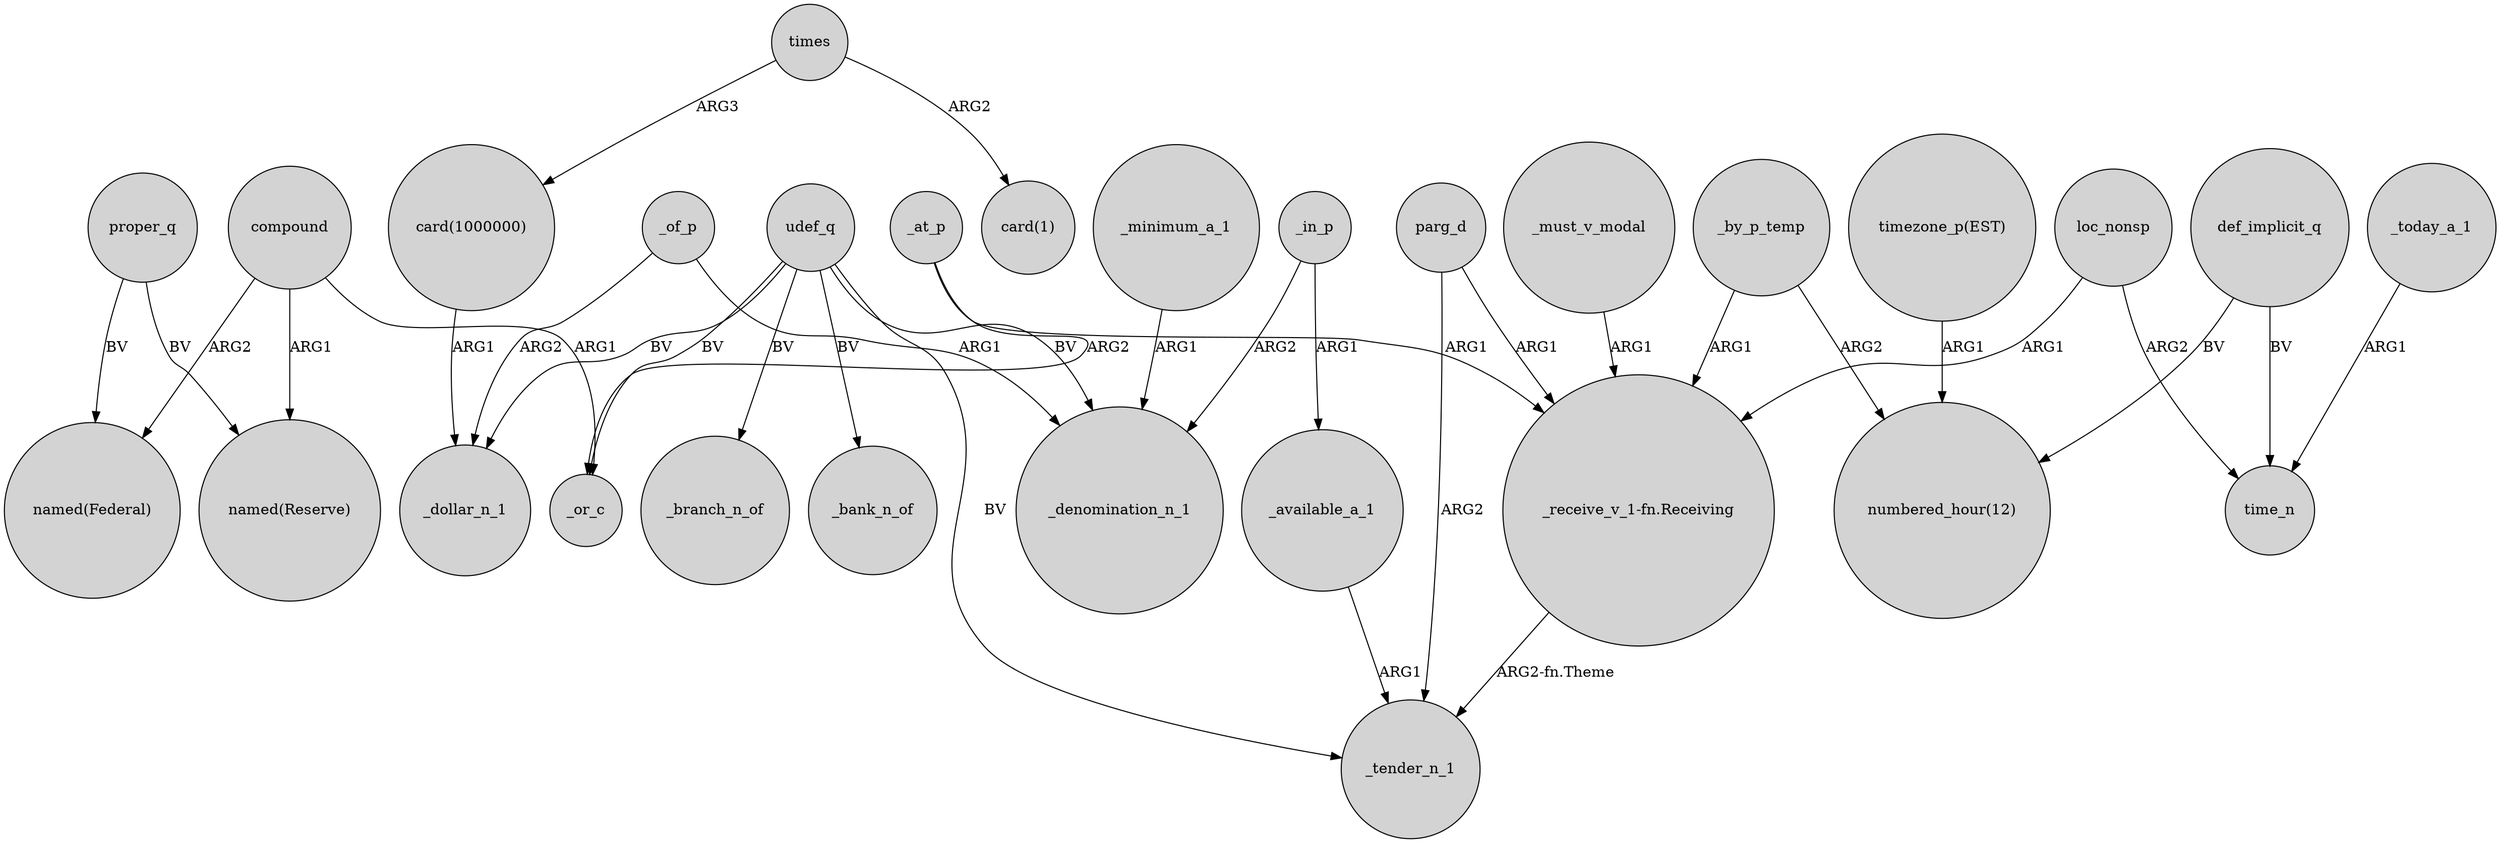 digraph {
	node [shape=circle style=filled]
	compound -> "named(Reserve)" [label=ARG1]
	"card(1000000)" -> _dollar_n_1 [label=ARG1]
	udef_q -> _branch_n_of [label=BV]
	proper_q -> "named(Reserve)" [label=BV]
	_in_p -> _available_a_1 [label=ARG1]
	_today_a_1 -> time_n [label=ARG1]
	_minimum_a_1 -> _denomination_n_1 [label=ARG1]
	parg_d -> "_receive_v_1-fn.Receiving" [label=ARG1]
	udef_q -> _tender_n_1 [label=BV]
	_by_p_temp -> "_receive_v_1-fn.Receiving" [label=ARG1]
	_in_p -> _denomination_n_1 [label=ARG2]
	loc_nonsp -> "_receive_v_1-fn.Receiving" [label=ARG1]
	compound -> _or_c [label=ARG1]
	udef_q -> _or_c [label=BV]
	"timezone_p(EST)" -> "numbered_hour(12)" [label=ARG1]
	loc_nonsp -> time_n [label=ARG2]
	_at_p -> _or_c [label=ARG2]
	_at_p -> "_receive_v_1-fn.Receiving" [label=ARG1]
	_must_v_modal -> "_receive_v_1-fn.Receiving" [label=ARG1]
	_by_p_temp -> "numbered_hour(12)" [label=ARG2]
	times -> "card(1)" [label=ARG2]
	times -> "card(1000000)" [label=ARG3]
	_available_a_1 -> _tender_n_1 [label=ARG1]
	_of_p -> _denomination_n_1 [label=ARG1]
	udef_q -> _denomination_n_1 [label=BV]
	proper_q -> "named(Federal)" [label=BV]
	udef_q -> _bank_n_of [label=BV]
	"_receive_v_1-fn.Receiving" -> _tender_n_1 [label="ARG2-fn.Theme"]
	_of_p -> _dollar_n_1 [label=ARG2]
	compound -> "named(Federal)" [label=ARG2]
	parg_d -> _tender_n_1 [label=ARG2]
	udef_q -> _dollar_n_1 [label=BV]
	def_implicit_q -> time_n [label=BV]
	def_implicit_q -> "numbered_hour(12)" [label=BV]
}
